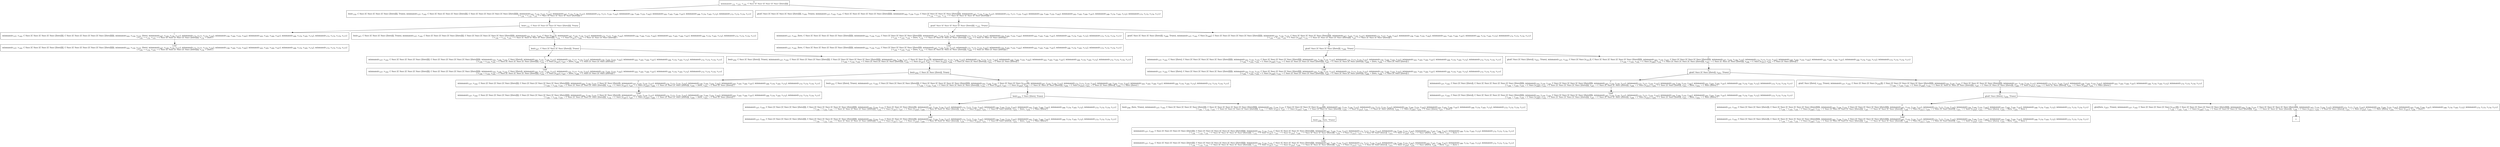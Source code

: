 digraph {
    graph [rankdir=TB
          ,bgcolor=transparent];
    node [shape=box
         ,fillcolor=white
         ,style=filled];
    0 [label=<O <BR/> minmaxo(v<SUB>132</SUB>, v<SUB>105</SUB>, v<SUB>100</SUB>, C Succ [C Succ [C Succ [C Succ [Zero]]]])>];
    1 [label=<C <BR/> leo(v<SUB>132</SUB>, C Succ [C Succ [C Succ [C Succ [Zero]]]], Trueo), minmaxo(v<SUB>137</SUB>, v<SUB>142</SUB>, C Succ [C Succ [C Succ [C Succ [Zero]]]], C Succ [C Succ [C Succ [C Succ [C Succ [Zero]]]]]), minmaxo(v<SUB>162</SUB>, v<SUB>130</SUB>, v<SUB>125</SUB>, v<SUB>132</SUB>), minmaxo(v<SUB>167</SUB>, v<SUB>135</SUB>, v<SUB>130</SUB>, v<SUB>137</SUB>), minmaxo(v<SUB>172</SUB>, v<SUB>177</SUB>, v<SUB>135</SUB>, v<SUB>142</SUB>), minmaxo(v<SUB>158</SUB>, v<SUB>160</SUB>, v<SUB>155</SUB>, v<SUB>162</SUB>), minmaxo(v<SUB>163</SUB>, v<SUB>165</SUB>, v<SUB>160</SUB>, v<SUB>167</SUB>), minmaxo(v<SUB>168</SUB>, v<SUB>170</SUB>, v<SUB>165</SUB>, v<SUB>172</SUB>), minmaxo(v<SUB>173</SUB>, v<SUB>175</SUB>, v<SUB>170</SUB>, v<SUB>177</SUB>) <BR/>  [ v<SUB>100</SUB> &rarr; v<SUB>132</SUB>, v<SUB>105</SUB> &rarr; C Succ [C Succ [C Succ [C Succ [Zero]]]] ] >];
    2 [label=<C <BR/> gto(C Succ [C Succ [C Succ [C Succ [Zero]]]], v<SUB>105</SUB>, Trueo), minmaxo(v<SUB>137</SUB>, v<SUB>142</SUB>, v<SUB>105</SUB>, C Succ [C Succ [C Succ [C Succ [C Succ [Zero]]]]]), minmaxo(v<SUB>162</SUB>, v<SUB>130</SUB>, v<SUB>125</SUB>, C Succ [C Succ [C Succ [C Succ [Zero]]]]), minmaxo(v<SUB>167</SUB>, v<SUB>135</SUB>, v<SUB>130</SUB>, v<SUB>137</SUB>), minmaxo(v<SUB>172</SUB>, v<SUB>177</SUB>, v<SUB>135</SUB>, v<SUB>142</SUB>), minmaxo(v<SUB>158</SUB>, v<SUB>160</SUB>, v<SUB>155</SUB>, v<SUB>162</SUB>), minmaxo(v<SUB>163</SUB>, v<SUB>165</SUB>, v<SUB>160</SUB>, v<SUB>167</SUB>), minmaxo(v<SUB>168</SUB>, v<SUB>170</SUB>, v<SUB>165</SUB>, v<SUB>172</SUB>), minmaxo(v<SUB>173</SUB>, v<SUB>175</SUB>, v<SUB>170</SUB>, v<SUB>177</SUB>) <BR/>  [ v<SUB>100</SUB> &rarr; v<SUB>105</SUB>, v<SUB>132</SUB> &rarr; C Succ [C Succ [C Succ [C Succ [Zero]]]] ] >];
    3 [label=<O <BR/> leo(v<SUB>132</SUB>, C Succ [C Succ [C Succ [C Succ [Zero]]]], Trueo)>];
    4 [label=<C <BR/> minmaxo(v<SUB>137</SUB>, v<SUB>142</SUB>, C Succ [C Succ [C Succ [C Succ [Zero]]]], C Succ [C Succ [C Succ [C Succ [C Succ [Zero]]]]]), minmaxo(v<SUB>162</SUB>, v<SUB>130</SUB>, v<SUB>125</SUB>, Zero), minmaxo(v<SUB>167</SUB>, v<SUB>135</SUB>, v<SUB>130</SUB>, v<SUB>137</SUB>), minmaxo(v<SUB>172</SUB>, v<SUB>177</SUB>, v<SUB>135</SUB>, v<SUB>142</SUB>), minmaxo(v<SUB>158</SUB>, v<SUB>160</SUB>, v<SUB>155</SUB>, v<SUB>162</SUB>), minmaxo(v<SUB>163</SUB>, v<SUB>165</SUB>, v<SUB>160</SUB>, v<SUB>167</SUB>), minmaxo(v<SUB>168</SUB>, v<SUB>170</SUB>, v<SUB>165</SUB>, v<SUB>172</SUB>), minmaxo(v<SUB>173</SUB>, v<SUB>175</SUB>, v<SUB>170</SUB>, v<SUB>177</SUB>) <BR/>  [ v<SUB>100</SUB> &rarr; v<SUB>132</SUB>, v<SUB>105</SUB> &rarr; C Succ [C Succ [C Succ [C Succ [Zero]]]], v<SUB>132</SUB> &rarr; Zero ] >];
    5 [label=<C <BR/> leo(v<SUB>247</SUB>, C Succ [C Succ [C Succ [Zero]]], Trueo), minmaxo(v<SUB>137</SUB>, v<SUB>142</SUB>, C Succ [C Succ [C Succ [C Succ [Zero]]]], C Succ [C Succ [C Succ [C Succ [C Succ [Zero]]]]]), minmaxo(v<SUB>162</SUB>, v<SUB>130</SUB>, v<SUB>125</SUB>, C Succ [v<SUB>247</SUB>]), minmaxo(v<SUB>167</SUB>, v<SUB>135</SUB>, v<SUB>130</SUB>, v<SUB>137</SUB>), minmaxo(v<SUB>172</SUB>, v<SUB>177</SUB>, v<SUB>135</SUB>, v<SUB>142</SUB>), minmaxo(v<SUB>158</SUB>, v<SUB>160</SUB>, v<SUB>155</SUB>, v<SUB>162</SUB>), minmaxo(v<SUB>163</SUB>, v<SUB>165</SUB>, v<SUB>160</SUB>, v<SUB>167</SUB>), minmaxo(v<SUB>168</SUB>, v<SUB>170</SUB>, v<SUB>165</SUB>, v<SUB>172</SUB>), minmaxo(v<SUB>173</SUB>, v<SUB>175</SUB>, v<SUB>170</SUB>, v<SUB>177</SUB>) <BR/>  [ v<SUB>100</SUB> &rarr; v<SUB>132</SUB>, v<SUB>105</SUB> &rarr; C Succ [C Succ [C Succ [C Succ [Zero]]]], v<SUB>132</SUB> &rarr; C Succ [v<SUB>247</SUB>], v<SUB>248</SUB> &rarr; C Succ [C Succ [C Succ [Zero]]] ] >];
    6 [label=<Leaf <BR/> minmaxo(v<SUB>137</SUB>, v<SUB>142</SUB>, C Succ [C Succ [C Succ [C Succ [Zero]]]], C Succ [C Succ [C Succ [C Succ [C Succ [Zero]]]]]), minmaxo(v<SUB>162</SUB>, v<SUB>130</SUB>, v<SUB>125</SUB>, Zero), minmaxo(v<SUB>167</SUB>, v<SUB>135</SUB>, v<SUB>130</SUB>, v<SUB>137</SUB>), minmaxo(v<SUB>172</SUB>, v<SUB>177</SUB>, v<SUB>135</SUB>, v<SUB>142</SUB>), minmaxo(v<SUB>158</SUB>, v<SUB>160</SUB>, v<SUB>155</SUB>, v<SUB>162</SUB>), minmaxo(v<SUB>163</SUB>, v<SUB>165</SUB>, v<SUB>160</SUB>, v<SUB>167</SUB>), minmaxo(v<SUB>168</SUB>, v<SUB>170</SUB>, v<SUB>165</SUB>, v<SUB>172</SUB>), minmaxo(v<SUB>173</SUB>, v<SUB>175</SUB>, v<SUB>170</SUB>, v<SUB>177</SUB>) <BR/>  [ v<SUB>100</SUB> &rarr; v<SUB>132</SUB>, v<SUB>105</SUB> &rarr; C Succ [C Succ [C Succ [C Succ [Zero]]]], v<SUB>132</SUB> &rarr; Zero ] >];
    7 [label=<O <BR/> leo(v<SUB>247</SUB>, C Succ [C Succ [C Succ [Zero]]], Trueo)>];
    8 [label=<C <BR/> minmaxo(v<SUB>137</SUB>, v<SUB>142</SUB>, C Succ [C Succ [C Succ [C Succ [Zero]]]], C Succ [C Succ [C Succ [C Succ [C Succ [Zero]]]]]), minmaxo(v<SUB>162</SUB>, v<SUB>130</SUB>, v<SUB>125</SUB>, C Succ [Zero]), minmaxo(v<SUB>167</SUB>, v<SUB>135</SUB>, v<SUB>130</SUB>, v<SUB>137</SUB>), minmaxo(v<SUB>172</SUB>, v<SUB>177</SUB>, v<SUB>135</SUB>, v<SUB>142</SUB>), minmaxo(v<SUB>158</SUB>, v<SUB>160</SUB>, v<SUB>155</SUB>, v<SUB>162</SUB>), minmaxo(v<SUB>163</SUB>, v<SUB>165</SUB>, v<SUB>160</SUB>, v<SUB>167</SUB>), minmaxo(v<SUB>168</SUB>, v<SUB>170</SUB>, v<SUB>165</SUB>, v<SUB>172</SUB>), minmaxo(v<SUB>173</SUB>, v<SUB>175</SUB>, v<SUB>170</SUB>, v<SUB>177</SUB>) <BR/>  [ v<SUB>100</SUB> &rarr; v<SUB>132</SUB>, v<SUB>105</SUB> &rarr; C Succ [C Succ [C Succ [C Succ [Zero]]]], v<SUB>132</SUB> &rarr; C Succ [v<SUB>247</SUB>], v<SUB>247</SUB> &rarr; Zero, v<SUB>248</SUB> &rarr; C Succ [C Succ [C Succ [Zero]]] ] >];
    9 [label=<C <BR/> leo(v<SUB>250</SUB>, C Succ [C Succ [Zero]], Trueo), minmaxo(v<SUB>137</SUB>, v<SUB>142</SUB>, C Succ [C Succ [C Succ [C Succ [Zero]]]], C Succ [C Succ [C Succ [C Succ [C Succ [Zero]]]]]), minmaxo(v<SUB>162</SUB>, v<SUB>130</SUB>, v<SUB>125</SUB>, C Succ [C Succ [v<SUB>250</SUB>]]), minmaxo(v<SUB>167</SUB>, v<SUB>135</SUB>, v<SUB>130</SUB>, v<SUB>137</SUB>), minmaxo(v<SUB>172</SUB>, v<SUB>177</SUB>, v<SUB>135</SUB>, v<SUB>142</SUB>), minmaxo(v<SUB>158</SUB>, v<SUB>160</SUB>, v<SUB>155</SUB>, v<SUB>162</SUB>), minmaxo(v<SUB>163</SUB>, v<SUB>165</SUB>, v<SUB>160</SUB>, v<SUB>167</SUB>), minmaxo(v<SUB>168</SUB>, v<SUB>170</SUB>, v<SUB>165</SUB>, v<SUB>172</SUB>), minmaxo(v<SUB>173</SUB>, v<SUB>175</SUB>, v<SUB>170</SUB>, v<SUB>177</SUB>) <BR/>  [ v<SUB>100</SUB> &rarr; v<SUB>132</SUB>, v<SUB>105</SUB> &rarr; C Succ [C Succ [C Succ [C Succ [Zero]]]], v<SUB>132</SUB> &rarr; C Succ [v<SUB>247</SUB>], v<SUB>247</SUB> &rarr; C Succ [v<SUB>250</SUB>], v<SUB>248</SUB> &rarr; C Succ [C Succ [C Succ [Zero]]], v<SUB>251</SUB> &rarr; C Succ [C Succ [Zero]] ] >];
    10 [label=<Leaf <BR/> minmaxo(v<SUB>137</SUB>, v<SUB>142</SUB>, C Succ [C Succ [C Succ [C Succ [Zero]]]], C Succ [C Succ [C Succ [C Succ [C Succ [Zero]]]]]), minmaxo(v<SUB>162</SUB>, v<SUB>130</SUB>, v<SUB>125</SUB>, C Succ [Zero]), minmaxo(v<SUB>167</SUB>, v<SUB>135</SUB>, v<SUB>130</SUB>, v<SUB>137</SUB>), minmaxo(v<SUB>172</SUB>, v<SUB>177</SUB>, v<SUB>135</SUB>, v<SUB>142</SUB>), minmaxo(v<SUB>158</SUB>, v<SUB>160</SUB>, v<SUB>155</SUB>, v<SUB>162</SUB>), minmaxo(v<SUB>163</SUB>, v<SUB>165</SUB>, v<SUB>160</SUB>, v<SUB>167</SUB>), minmaxo(v<SUB>168</SUB>, v<SUB>170</SUB>, v<SUB>165</SUB>, v<SUB>172</SUB>), minmaxo(v<SUB>173</SUB>, v<SUB>175</SUB>, v<SUB>170</SUB>, v<SUB>177</SUB>) <BR/>  [ v<SUB>100</SUB> &rarr; v<SUB>132</SUB>, v<SUB>105</SUB> &rarr; C Succ [C Succ [C Succ [C Succ [Zero]]]], v<SUB>132</SUB> &rarr; C Succ [v<SUB>247</SUB>], v<SUB>247</SUB> &rarr; Zero, v<SUB>248</SUB> &rarr; C Succ [C Succ [C Succ [Zero]]] ] >];
    11 [label=<O <BR/> leo(v<SUB>250</SUB>, C Succ [C Succ [Zero]], Trueo)>];
    12 [label=<C <BR/> minmaxo(v<SUB>137</SUB>, v<SUB>142</SUB>, C Succ [C Succ [C Succ [C Succ [Zero]]]], C Succ [C Succ [C Succ [C Succ [C Succ [Zero]]]]]), minmaxo(v<SUB>162</SUB>, v<SUB>130</SUB>, v<SUB>125</SUB>, C Succ [C Succ [Zero]]), minmaxo(v<SUB>167</SUB>, v<SUB>135</SUB>, v<SUB>130</SUB>, v<SUB>137</SUB>), minmaxo(v<SUB>172</SUB>, v<SUB>177</SUB>, v<SUB>135</SUB>, v<SUB>142</SUB>), minmaxo(v<SUB>158</SUB>, v<SUB>160</SUB>, v<SUB>155</SUB>, v<SUB>162</SUB>), minmaxo(v<SUB>163</SUB>, v<SUB>165</SUB>, v<SUB>160</SUB>, v<SUB>167</SUB>), minmaxo(v<SUB>168</SUB>, v<SUB>170</SUB>, v<SUB>165</SUB>, v<SUB>172</SUB>), minmaxo(v<SUB>173</SUB>, v<SUB>175</SUB>, v<SUB>170</SUB>, v<SUB>177</SUB>) <BR/>  [ v<SUB>100</SUB> &rarr; v<SUB>132</SUB>, v<SUB>105</SUB> &rarr; C Succ [C Succ [C Succ [C Succ [Zero]]]], v<SUB>132</SUB> &rarr; C Succ [v<SUB>247</SUB>], v<SUB>247</SUB> &rarr; C Succ [v<SUB>250</SUB>], v<SUB>248</SUB> &rarr; C Succ [C Succ [C Succ [Zero]]], v<SUB>250</SUB> &rarr; Zero, v<SUB>251</SUB> &rarr; C Succ [C Succ [Zero]] ] >];
    13 [label=<C <BR/> leo(v<SUB>253</SUB>, C Succ [Zero], Trueo), minmaxo(v<SUB>137</SUB>, v<SUB>142</SUB>, C Succ [C Succ [C Succ [C Succ [Zero]]]], C Succ [C Succ [C Succ [C Succ [C Succ [Zero]]]]]), minmaxo(v<SUB>162</SUB>, v<SUB>130</SUB>, v<SUB>125</SUB>, C Succ [C Succ [C Succ [v<SUB>253</SUB>]]]), minmaxo(v<SUB>167</SUB>, v<SUB>135</SUB>, v<SUB>130</SUB>, v<SUB>137</SUB>), minmaxo(v<SUB>172</SUB>, v<SUB>177</SUB>, v<SUB>135</SUB>, v<SUB>142</SUB>), minmaxo(v<SUB>158</SUB>, v<SUB>160</SUB>, v<SUB>155</SUB>, v<SUB>162</SUB>), minmaxo(v<SUB>163</SUB>, v<SUB>165</SUB>, v<SUB>160</SUB>, v<SUB>167</SUB>), minmaxo(v<SUB>168</SUB>, v<SUB>170</SUB>, v<SUB>165</SUB>, v<SUB>172</SUB>), minmaxo(v<SUB>173</SUB>, v<SUB>175</SUB>, v<SUB>170</SUB>, v<SUB>177</SUB>) <BR/>  [ v<SUB>100</SUB> &rarr; v<SUB>132</SUB>, v<SUB>105</SUB> &rarr; C Succ [C Succ [C Succ [C Succ [Zero]]]], v<SUB>132</SUB> &rarr; C Succ [v<SUB>247</SUB>], v<SUB>247</SUB> &rarr; C Succ [v<SUB>250</SUB>], v<SUB>248</SUB> &rarr; C Succ [C Succ [C Succ [Zero]]], v<SUB>250</SUB> &rarr; C Succ [v<SUB>253</SUB>], v<SUB>251</SUB> &rarr; C Succ [C Succ [Zero]], v<SUB>254</SUB> &rarr; C Succ [Zero] ] >];
    14 [label=<Leaf <BR/> minmaxo(v<SUB>137</SUB>, v<SUB>142</SUB>, C Succ [C Succ [C Succ [C Succ [Zero]]]], C Succ [C Succ [C Succ [C Succ [C Succ [Zero]]]]]), minmaxo(v<SUB>162</SUB>, v<SUB>130</SUB>, v<SUB>125</SUB>, C Succ [C Succ [Zero]]), minmaxo(v<SUB>167</SUB>, v<SUB>135</SUB>, v<SUB>130</SUB>, v<SUB>137</SUB>), minmaxo(v<SUB>172</SUB>, v<SUB>177</SUB>, v<SUB>135</SUB>, v<SUB>142</SUB>), minmaxo(v<SUB>158</SUB>, v<SUB>160</SUB>, v<SUB>155</SUB>, v<SUB>162</SUB>), minmaxo(v<SUB>163</SUB>, v<SUB>165</SUB>, v<SUB>160</SUB>, v<SUB>167</SUB>), minmaxo(v<SUB>168</SUB>, v<SUB>170</SUB>, v<SUB>165</SUB>, v<SUB>172</SUB>), minmaxo(v<SUB>173</SUB>, v<SUB>175</SUB>, v<SUB>170</SUB>, v<SUB>177</SUB>) <BR/>  [ v<SUB>100</SUB> &rarr; v<SUB>132</SUB>, v<SUB>105</SUB> &rarr; C Succ [C Succ [C Succ [C Succ [Zero]]]], v<SUB>132</SUB> &rarr; C Succ [v<SUB>247</SUB>], v<SUB>247</SUB> &rarr; C Succ [v<SUB>250</SUB>], v<SUB>248</SUB> &rarr; C Succ [C Succ [C Succ [Zero]]], v<SUB>250</SUB> &rarr; Zero, v<SUB>251</SUB> &rarr; C Succ [C Succ [Zero]] ] >];
    15 [label=<O <BR/> leo(v<SUB>253</SUB>, C Succ [Zero], Trueo)>];
    16 [label=<C <BR/> minmaxo(v<SUB>137</SUB>, v<SUB>142</SUB>, C Succ [C Succ [C Succ [C Succ [Zero]]]], C Succ [C Succ [C Succ [C Succ [C Succ [Zero]]]]]), minmaxo(v<SUB>162</SUB>, v<SUB>130</SUB>, v<SUB>125</SUB>, C Succ [C Succ [C Succ [Zero]]]), minmaxo(v<SUB>167</SUB>, v<SUB>135</SUB>, v<SUB>130</SUB>, v<SUB>137</SUB>), minmaxo(v<SUB>172</SUB>, v<SUB>177</SUB>, v<SUB>135</SUB>, v<SUB>142</SUB>), minmaxo(v<SUB>158</SUB>, v<SUB>160</SUB>, v<SUB>155</SUB>, v<SUB>162</SUB>), minmaxo(v<SUB>163</SUB>, v<SUB>165</SUB>, v<SUB>160</SUB>, v<SUB>167</SUB>), minmaxo(v<SUB>168</SUB>, v<SUB>170</SUB>, v<SUB>165</SUB>, v<SUB>172</SUB>), minmaxo(v<SUB>173</SUB>, v<SUB>175</SUB>, v<SUB>170</SUB>, v<SUB>177</SUB>) <BR/>  [ v<SUB>100</SUB> &rarr; v<SUB>132</SUB>, v<SUB>105</SUB> &rarr; C Succ [C Succ [C Succ [C Succ [Zero]]]], v<SUB>132</SUB> &rarr; C Succ [v<SUB>247</SUB>], v<SUB>247</SUB> &rarr; C Succ [v<SUB>250</SUB>], v<SUB>248</SUB> &rarr; C Succ [C Succ [C Succ [Zero]]], v<SUB>250</SUB> &rarr; C Succ [v<SUB>253</SUB>], v<SUB>251</SUB> &rarr; C Succ [C Succ [Zero]], v<SUB>253</SUB> &rarr; Zero, v<SUB>254</SUB> &rarr; C Succ [Zero] ] >];
    17 [label=<C <BR/> leo(v<SUB>256</SUB>, Zero, Trueo), minmaxo(v<SUB>137</SUB>, v<SUB>142</SUB>, C Succ [C Succ [C Succ [C Succ [Zero]]]], C Succ [C Succ [C Succ [C Succ [C Succ [Zero]]]]]), minmaxo(v<SUB>162</SUB>, v<SUB>130</SUB>, v<SUB>125</SUB>, C Succ [C Succ [C Succ [C Succ [v<SUB>256</SUB>]]]]), minmaxo(v<SUB>167</SUB>, v<SUB>135</SUB>, v<SUB>130</SUB>, v<SUB>137</SUB>), minmaxo(v<SUB>172</SUB>, v<SUB>177</SUB>, v<SUB>135</SUB>, v<SUB>142</SUB>), minmaxo(v<SUB>158</SUB>, v<SUB>160</SUB>, v<SUB>155</SUB>, v<SUB>162</SUB>), minmaxo(v<SUB>163</SUB>, v<SUB>165</SUB>, v<SUB>160</SUB>, v<SUB>167</SUB>), minmaxo(v<SUB>168</SUB>, v<SUB>170</SUB>, v<SUB>165</SUB>, v<SUB>172</SUB>), minmaxo(v<SUB>173</SUB>, v<SUB>175</SUB>, v<SUB>170</SUB>, v<SUB>177</SUB>) <BR/>  [ v<SUB>100</SUB> &rarr; v<SUB>132</SUB>, v<SUB>105</SUB> &rarr; C Succ [C Succ [C Succ [C Succ [Zero]]]], v<SUB>132</SUB> &rarr; C Succ [v<SUB>247</SUB>], v<SUB>247</SUB> &rarr; C Succ [v<SUB>250</SUB>], v<SUB>248</SUB> &rarr; C Succ [C Succ [C Succ [Zero]]], v<SUB>250</SUB> &rarr; C Succ [v<SUB>253</SUB>], v<SUB>251</SUB> &rarr; C Succ [C Succ [Zero]], v<SUB>253</SUB> &rarr; C Succ [v<SUB>256</SUB>], v<SUB>254</SUB> &rarr; C Succ [Zero], v<SUB>257</SUB> &rarr; Zero ] >];
    18 [label=<Leaf <BR/> minmaxo(v<SUB>137</SUB>, v<SUB>142</SUB>, C Succ [C Succ [C Succ [C Succ [Zero]]]], C Succ [C Succ [C Succ [C Succ [C Succ [Zero]]]]]), minmaxo(v<SUB>162</SUB>, v<SUB>130</SUB>, v<SUB>125</SUB>, C Succ [C Succ [C Succ [Zero]]]), minmaxo(v<SUB>167</SUB>, v<SUB>135</SUB>, v<SUB>130</SUB>, v<SUB>137</SUB>), minmaxo(v<SUB>172</SUB>, v<SUB>177</SUB>, v<SUB>135</SUB>, v<SUB>142</SUB>), minmaxo(v<SUB>158</SUB>, v<SUB>160</SUB>, v<SUB>155</SUB>, v<SUB>162</SUB>), minmaxo(v<SUB>163</SUB>, v<SUB>165</SUB>, v<SUB>160</SUB>, v<SUB>167</SUB>), minmaxo(v<SUB>168</SUB>, v<SUB>170</SUB>, v<SUB>165</SUB>, v<SUB>172</SUB>), minmaxo(v<SUB>173</SUB>, v<SUB>175</SUB>, v<SUB>170</SUB>, v<SUB>177</SUB>) <BR/>  [ v<SUB>100</SUB> &rarr; v<SUB>132</SUB>, v<SUB>105</SUB> &rarr; C Succ [C Succ [C Succ [C Succ [Zero]]]], v<SUB>132</SUB> &rarr; C Succ [v<SUB>247</SUB>], v<SUB>247</SUB> &rarr; C Succ [v<SUB>250</SUB>], v<SUB>248</SUB> &rarr; C Succ [C Succ [C Succ [Zero]]], v<SUB>250</SUB> &rarr; C Succ [v<SUB>253</SUB>], v<SUB>251</SUB> &rarr; C Succ [C Succ [Zero]], v<SUB>253</SUB> &rarr; Zero, v<SUB>254</SUB> &rarr; C Succ [Zero] ] >];
    19 [label=<O <BR/> leo(v<SUB>256</SUB>, Zero, Trueo)>];
    20 [label=<C <BR/> minmaxo(v<SUB>137</SUB>, v<SUB>142</SUB>, C Succ [C Succ [C Succ [C Succ [Zero]]]], C Succ [C Succ [C Succ [C Succ [C Succ [Zero]]]]]), minmaxo(v<SUB>162</SUB>, v<SUB>130</SUB>, v<SUB>125</SUB>, C Succ [C Succ [C Succ [C Succ [Zero]]]]), minmaxo(v<SUB>167</SUB>, v<SUB>135</SUB>, v<SUB>130</SUB>, v<SUB>137</SUB>), minmaxo(v<SUB>172</SUB>, v<SUB>177</SUB>, v<SUB>135</SUB>, v<SUB>142</SUB>), minmaxo(v<SUB>158</SUB>, v<SUB>160</SUB>, v<SUB>155</SUB>, v<SUB>162</SUB>), minmaxo(v<SUB>163</SUB>, v<SUB>165</SUB>, v<SUB>160</SUB>, v<SUB>167</SUB>), minmaxo(v<SUB>168</SUB>, v<SUB>170</SUB>, v<SUB>165</SUB>, v<SUB>172</SUB>), minmaxo(v<SUB>173</SUB>, v<SUB>175</SUB>, v<SUB>170</SUB>, v<SUB>177</SUB>) <BR/>  [ v<SUB>100</SUB> &rarr; v<SUB>132</SUB>, v<SUB>105</SUB> &rarr; C Succ [C Succ [C Succ [C Succ [Zero]]]], v<SUB>132</SUB> &rarr; C Succ [v<SUB>247</SUB>], v<SUB>247</SUB> &rarr; C Succ [v<SUB>250</SUB>], v<SUB>248</SUB> &rarr; C Succ [C Succ [C Succ [Zero]]], v<SUB>250</SUB> &rarr; C Succ [v<SUB>253</SUB>], v<SUB>251</SUB> &rarr; C Succ [C Succ [Zero]], v<SUB>253</SUB> &rarr; C Succ [v<SUB>256</SUB>], v<SUB>254</SUB> &rarr; C Succ [Zero], v<SUB>256</SUB> &rarr; Zero, v<SUB>257</SUB> &rarr; Zero ] >];
    21 [label=<Leaf <BR/> minmaxo(v<SUB>137</SUB>, v<SUB>142</SUB>, C Succ [C Succ [C Succ [C Succ [Zero]]]], C Succ [C Succ [C Succ [C Succ [C Succ [Zero]]]]]), minmaxo(v<SUB>162</SUB>, v<SUB>130</SUB>, v<SUB>125</SUB>, C Succ [C Succ [C Succ [C Succ [Zero]]]]), minmaxo(v<SUB>167</SUB>, v<SUB>135</SUB>, v<SUB>130</SUB>, v<SUB>137</SUB>), minmaxo(v<SUB>172</SUB>, v<SUB>177</SUB>, v<SUB>135</SUB>, v<SUB>142</SUB>), minmaxo(v<SUB>158</SUB>, v<SUB>160</SUB>, v<SUB>155</SUB>, v<SUB>162</SUB>), minmaxo(v<SUB>163</SUB>, v<SUB>165</SUB>, v<SUB>160</SUB>, v<SUB>167</SUB>), minmaxo(v<SUB>168</SUB>, v<SUB>170</SUB>, v<SUB>165</SUB>, v<SUB>172</SUB>), minmaxo(v<SUB>173</SUB>, v<SUB>175</SUB>, v<SUB>170</SUB>, v<SUB>177</SUB>) <BR/>  [ v<SUB>100</SUB> &rarr; v<SUB>132</SUB>, v<SUB>105</SUB> &rarr; C Succ [C Succ [C Succ [C Succ [Zero]]]], v<SUB>132</SUB> &rarr; C Succ [v<SUB>247</SUB>], v<SUB>247</SUB> &rarr; C Succ [v<SUB>250</SUB>], v<SUB>248</SUB> &rarr; C Succ [C Succ [C Succ [Zero]]], v<SUB>250</SUB> &rarr; C Succ [v<SUB>253</SUB>], v<SUB>251</SUB> &rarr; C Succ [C Succ [Zero]], v<SUB>253</SUB> &rarr; C Succ [v<SUB>256</SUB>], v<SUB>254</SUB> &rarr; C Succ [Zero], v<SUB>256</SUB> &rarr; Zero, v<SUB>257</SUB> &rarr; Zero ] >];
    22 [label=<O <BR/> gto(C Succ [C Succ [C Succ [C Succ [Zero]]]], v<SUB>105</SUB>, Trueo)>];
    23 [label=<C <BR/> minmaxo(v<SUB>137</SUB>, v<SUB>142</SUB>, Zero, C Succ [C Succ [C Succ [C Succ [C Succ [Zero]]]]]), minmaxo(v<SUB>162</SUB>, v<SUB>130</SUB>, v<SUB>125</SUB>, C Succ [C Succ [C Succ [C Succ [Zero]]]]), minmaxo(v<SUB>167</SUB>, v<SUB>135</SUB>, v<SUB>130</SUB>, v<SUB>137</SUB>), minmaxo(v<SUB>172</SUB>, v<SUB>177</SUB>, v<SUB>135</SUB>, v<SUB>142</SUB>), minmaxo(v<SUB>158</SUB>, v<SUB>160</SUB>, v<SUB>155</SUB>, v<SUB>162</SUB>), minmaxo(v<SUB>163</SUB>, v<SUB>165</SUB>, v<SUB>160</SUB>, v<SUB>167</SUB>), minmaxo(v<SUB>168</SUB>, v<SUB>170</SUB>, v<SUB>165</SUB>, v<SUB>172</SUB>), minmaxo(v<SUB>173</SUB>, v<SUB>175</SUB>, v<SUB>170</SUB>, v<SUB>177</SUB>) <BR/>  [ v<SUB>100</SUB> &rarr; v<SUB>105</SUB>, v<SUB>105</SUB> &rarr; Zero, v<SUB>132</SUB> &rarr; C Succ [C Succ [C Succ [C Succ [Zero]]]], v<SUB>246</SUB> &rarr; C Succ [C Succ [C Succ [Zero]]] ] >];
    24 [label=<C <BR/> gto(C Succ [C Succ [C Succ [Zero]]], v<SUB>248</SUB>, Trueo), minmaxo(v<SUB>137</SUB>, v<SUB>142</SUB>, C Succ [v<SUB>248</SUB>], C Succ [C Succ [C Succ [C Succ [C Succ [Zero]]]]]), minmaxo(v<SUB>162</SUB>, v<SUB>130</SUB>, v<SUB>125</SUB>, C Succ [C Succ [C Succ [C Succ [Zero]]]]), minmaxo(v<SUB>167</SUB>, v<SUB>135</SUB>, v<SUB>130</SUB>, v<SUB>137</SUB>), minmaxo(v<SUB>172</SUB>, v<SUB>177</SUB>, v<SUB>135</SUB>, v<SUB>142</SUB>), minmaxo(v<SUB>158</SUB>, v<SUB>160</SUB>, v<SUB>155</SUB>, v<SUB>162</SUB>), minmaxo(v<SUB>163</SUB>, v<SUB>165</SUB>, v<SUB>160</SUB>, v<SUB>167</SUB>), minmaxo(v<SUB>168</SUB>, v<SUB>170</SUB>, v<SUB>165</SUB>, v<SUB>172</SUB>), minmaxo(v<SUB>173</SUB>, v<SUB>175</SUB>, v<SUB>170</SUB>, v<SUB>177</SUB>) <BR/>  [ v<SUB>100</SUB> &rarr; v<SUB>105</SUB>, v<SUB>105</SUB> &rarr; C Succ [v<SUB>248</SUB>], v<SUB>132</SUB> &rarr; C Succ [C Succ [C Succ [C Succ [Zero]]]], v<SUB>247</SUB> &rarr; C Succ [C Succ [C Succ [Zero]]] ] >];
    25 [label=<Leaf <BR/> minmaxo(v<SUB>137</SUB>, v<SUB>142</SUB>, Zero, C Succ [C Succ [C Succ [C Succ [C Succ [Zero]]]]]), minmaxo(v<SUB>162</SUB>, v<SUB>130</SUB>, v<SUB>125</SUB>, C Succ [C Succ [C Succ [C Succ [Zero]]]]), minmaxo(v<SUB>167</SUB>, v<SUB>135</SUB>, v<SUB>130</SUB>, v<SUB>137</SUB>), minmaxo(v<SUB>172</SUB>, v<SUB>177</SUB>, v<SUB>135</SUB>, v<SUB>142</SUB>), minmaxo(v<SUB>158</SUB>, v<SUB>160</SUB>, v<SUB>155</SUB>, v<SUB>162</SUB>), minmaxo(v<SUB>163</SUB>, v<SUB>165</SUB>, v<SUB>160</SUB>, v<SUB>167</SUB>), minmaxo(v<SUB>168</SUB>, v<SUB>170</SUB>, v<SUB>165</SUB>, v<SUB>172</SUB>), minmaxo(v<SUB>173</SUB>, v<SUB>175</SUB>, v<SUB>170</SUB>, v<SUB>177</SUB>) <BR/>  [ v<SUB>100</SUB> &rarr; v<SUB>105</SUB>, v<SUB>105</SUB> &rarr; Zero, v<SUB>132</SUB> &rarr; C Succ [C Succ [C Succ [C Succ [Zero]]]], v<SUB>246</SUB> &rarr; C Succ [C Succ [C Succ [Zero]]] ] >];
    26 [label=<O <BR/> gto(C Succ [C Succ [C Succ [Zero]]], v<SUB>248</SUB>, Trueo)>];
    27 [label=<C <BR/> minmaxo(v<SUB>137</SUB>, v<SUB>142</SUB>, C Succ [Zero], C Succ [C Succ [C Succ [C Succ [C Succ [Zero]]]]]), minmaxo(v<SUB>162</SUB>, v<SUB>130</SUB>, v<SUB>125</SUB>, C Succ [C Succ [C Succ [C Succ [Zero]]]]), minmaxo(v<SUB>167</SUB>, v<SUB>135</SUB>, v<SUB>130</SUB>, v<SUB>137</SUB>), minmaxo(v<SUB>172</SUB>, v<SUB>177</SUB>, v<SUB>135</SUB>, v<SUB>142</SUB>), minmaxo(v<SUB>158</SUB>, v<SUB>160</SUB>, v<SUB>155</SUB>, v<SUB>162</SUB>), minmaxo(v<SUB>163</SUB>, v<SUB>165</SUB>, v<SUB>160</SUB>, v<SUB>167</SUB>), minmaxo(v<SUB>168</SUB>, v<SUB>170</SUB>, v<SUB>165</SUB>, v<SUB>172</SUB>), minmaxo(v<SUB>173</SUB>, v<SUB>175</SUB>, v<SUB>170</SUB>, v<SUB>177</SUB>) <BR/>  [ v<SUB>100</SUB> &rarr; v<SUB>105</SUB>, v<SUB>105</SUB> &rarr; C Succ [v<SUB>248</SUB>], v<SUB>132</SUB> &rarr; C Succ [C Succ [C Succ [C Succ [Zero]]]], v<SUB>247</SUB> &rarr; C Succ [C Succ [C Succ [Zero]]], v<SUB>248</SUB> &rarr; Zero, v<SUB>249</SUB> &rarr; C Succ [C Succ [Zero]] ] >];
    28 [label=<C <BR/> gto(C Succ [C Succ [Zero]], v<SUB>251</SUB>, Trueo), minmaxo(v<SUB>137</SUB>, v<SUB>142</SUB>, C Succ [C Succ [v<SUB>251</SUB>]], C Succ [C Succ [C Succ [C Succ [C Succ [Zero]]]]]), minmaxo(v<SUB>162</SUB>, v<SUB>130</SUB>, v<SUB>125</SUB>, C Succ [C Succ [C Succ [C Succ [Zero]]]]), minmaxo(v<SUB>167</SUB>, v<SUB>135</SUB>, v<SUB>130</SUB>, v<SUB>137</SUB>), minmaxo(v<SUB>172</SUB>, v<SUB>177</SUB>, v<SUB>135</SUB>, v<SUB>142</SUB>), minmaxo(v<SUB>158</SUB>, v<SUB>160</SUB>, v<SUB>155</SUB>, v<SUB>162</SUB>), minmaxo(v<SUB>163</SUB>, v<SUB>165</SUB>, v<SUB>160</SUB>, v<SUB>167</SUB>), minmaxo(v<SUB>168</SUB>, v<SUB>170</SUB>, v<SUB>165</SUB>, v<SUB>172</SUB>), minmaxo(v<SUB>173</SUB>, v<SUB>175</SUB>, v<SUB>170</SUB>, v<SUB>177</SUB>) <BR/>  [ v<SUB>100</SUB> &rarr; v<SUB>105</SUB>, v<SUB>105</SUB> &rarr; C Succ [v<SUB>248</SUB>], v<SUB>132</SUB> &rarr; C Succ [C Succ [C Succ [C Succ [Zero]]]], v<SUB>247</SUB> &rarr; C Succ [C Succ [C Succ [Zero]]], v<SUB>248</SUB> &rarr; C Succ [v<SUB>251</SUB>], v<SUB>250</SUB> &rarr; C Succ [C Succ [Zero]] ] >];
    29 [label=<Leaf <BR/> minmaxo(v<SUB>137</SUB>, v<SUB>142</SUB>, C Succ [Zero], C Succ [C Succ [C Succ [C Succ [C Succ [Zero]]]]]), minmaxo(v<SUB>162</SUB>, v<SUB>130</SUB>, v<SUB>125</SUB>, C Succ [C Succ [C Succ [C Succ [Zero]]]]), minmaxo(v<SUB>167</SUB>, v<SUB>135</SUB>, v<SUB>130</SUB>, v<SUB>137</SUB>), minmaxo(v<SUB>172</SUB>, v<SUB>177</SUB>, v<SUB>135</SUB>, v<SUB>142</SUB>), minmaxo(v<SUB>158</SUB>, v<SUB>160</SUB>, v<SUB>155</SUB>, v<SUB>162</SUB>), minmaxo(v<SUB>163</SUB>, v<SUB>165</SUB>, v<SUB>160</SUB>, v<SUB>167</SUB>), minmaxo(v<SUB>168</SUB>, v<SUB>170</SUB>, v<SUB>165</SUB>, v<SUB>172</SUB>), minmaxo(v<SUB>173</SUB>, v<SUB>175</SUB>, v<SUB>170</SUB>, v<SUB>177</SUB>) <BR/>  [ v<SUB>100</SUB> &rarr; v<SUB>105</SUB>, v<SUB>105</SUB> &rarr; C Succ [v<SUB>248</SUB>], v<SUB>132</SUB> &rarr; C Succ [C Succ [C Succ [C Succ [Zero]]]], v<SUB>247</SUB> &rarr; C Succ [C Succ [C Succ [Zero]]], v<SUB>248</SUB> &rarr; Zero, v<SUB>249</SUB> &rarr; C Succ [C Succ [Zero]] ] >];
    30 [label=<O <BR/> gto(C Succ [C Succ [Zero]], v<SUB>251</SUB>, Trueo)>];
    31 [label=<C <BR/> minmaxo(v<SUB>137</SUB>, v<SUB>142</SUB>, C Succ [C Succ [Zero]], C Succ [C Succ [C Succ [C Succ [C Succ [Zero]]]]]), minmaxo(v<SUB>162</SUB>, v<SUB>130</SUB>, v<SUB>125</SUB>, C Succ [C Succ [C Succ [C Succ [Zero]]]]), minmaxo(v<SUB>167</SUB>, v<SUB>135</SUB>, v<SUB>130</SUB>, v<SUB>137</SUB>), minmaxo(v<SUB>172</SUB>, v<SUB>177</SUB>, v<SUB>135</SUB>, v<SUB>142</SUB>), minmaxo(v<SUB>158</SUB>, v<SUB>160</SUB>, v<SUB>155</SUB>, v<SUB>162</SUB>), minmaxo(v<SUB>163</SUB>, v<SUB>165</SUB>, v<SUB>160</SUB>, v<SUB>167</SUB>), minmaxo(v<SUB>168</SUB>, v<SUB>170</SUB>, v<SUB>165</SUB>, v<SUB>172</SUB>), minmaxo(v<SUB>173</SUB>, v<SUB>175</SUB>, v<SUB>170</SUB>, v<SUB>177</SUB>) <BR/>  [ v<SUB>100</SUB> &rarr; v<SUB>105</SUB>, v<SUB>105</SUB> &rarr; C Succ [v<SUB>248</SUB>], v<SUB>132</SUB> &rarr; C Succ [C Succ [C Succ [C Succ [Zero]]]], v<SUB>247</SUB> &rarr; C Succ [C Succ [C Succ [Zero]]], v<SUB>248</SUB> &rarr; C Succ [v<SUB>251</SUB>], v<SUB>250</SUB> &rarr; C Succ [C Succ [Zero]], v<SUB>251</SUB> &rarr; Zero, v<SUB>252</SUB> &rarr; C Succ [Zero] ] >];
    32 [label=<C <BR/> gto(C Succ [Zero], v<SUB>254</SUB>, Trueo), minmaxo(v<SUB>137</SUB>, v<SUB>142</SUB>, C Succ [C Succ [C Succ [v<SUB>254</SUB>]]], C Succ [C Succ [C Succ [C Succ [C Succ [Zero]]]]]), minmaxo(v<SUB>162</SUB>, v<SUB>130</SUB>, v<SUB>125</SUB>, C Succ [C Succ [C Succ [C Succ [Zero]]]]), minmaxo(v<SUB>167</SUB>, v<SUB>135</SUB>, v<SUB>130</SUB>, v<SUB>137</SUB>), minmaxo(v<SUB>172</SUB>, v<SUB>177</SUB>, v<SUB>135</SUB>, v<SUB>142</SUB>), minmaxo(v<SUB>158</SUB>, v<SUB>160</SUB>, v<SUB>155</SUB>, v<SUB>162</SUB>), minmaxo(v<SUB>163</SUB>, v<SUB>165</SUB>, v<SUB>160</SUB>, v<SUB>167</SUB>), minmaxo(v<SUB>168</SUB>, v<SUB>170</SUB>, v<SUB>165</SUB>, v<SUB>172</SUB>), minmaxo(v<SUB>173</SUB>, v<SUB>175</SUB>, v<SUB>170</SUB>, v<SUB>177</SUB>) <BR/>  [ v<SUB>100</SUB> &rarr; v<SUB>105</SUB>, v<SUB>105</SUB> &rarr; C Succ [v<SUB>248</SUB>], v<SUB>132</SUB> &rarr; C Succ [C Succ [C Succ [C Succ [Zero]]]], v<SUB>247</SUB> &rarr; C Succ [C Succ [C Succ [Zero]]], v<SUB>248</SUB> &rarr; C Succ [v<SUB>251</SUB>], v<SUB>250</SUB> &rarr; C Succ [C Succ [Zero]], v<SUB>251</SUB> &rarr; C Succ [v<SUB>254</SUB>], v<SUB>253</SUB> &rarr; C Succ [Zero] ] >];
    33 [label=<Leaf <BR/> minmaxo(v<SUB>137</SUB>, v<SUB>142</SUB>, C Succ [C Succ [Zero]], C Succ [C Succ [C Succ [C Succ [C Succ [Zero]]]]]), minmaxo(v<SUB>162</SUB>, v<SUB>130</SUB>, v<SUB>125</SUB>, C Succ [C Succ [C Succ [C Succ [Zero]]]]), minmaxo(v<SUB>167</SUB>, v<SUB>135</SUB>, v<SUB>130</SUB>, v<SUB>137</SUB>), minmaxo(v<SUB>172</SUB>, v<SUB>177</SUB>, v<SUB>135</SUB>, v<SUB>142</SUB>), minmaxo(v<SUB>158</SUB>, v<SUB>160</SUB>, v<SUB>155</SUB>, v<SUB>162</SUB>), minmaxo(v<SUB>163</SUB>, v<SUB>165</SUB>, v<SUB>160</SUB>, v<SUB>167</SUB>), minmaxo(v<SUB>168</SUB>, v<SUB>170</SUB>, v<SUB>165</SUB>, v<SUB>172</SUB>), minmaxo(v<SUB>173</SUB>, v<SUB>175</SUB>, v<SUB>170</SUB>, v<SUB>177</SUB>) <BR/>  [ v<SUB>100</SUB> &rarr; v<SUB>105</SUB>, v<SUB>105</SUB> &rarr; C Succ [v<SUB>248</SUB>], v<SUB>132</SUB> &rarr; C Succ [C Succ [C Succ [C Succ [Zero]]]], v<SUB>247</SUB> &rarr; C Succ [C Succ [C Succ [Zero]]], v<SUB>248</SUB> &rarr; C Succ [v<SUB>251</SUB>], v<SUB>250</SUB> &rarr; C Succ [C Succ [Zero]], v<SUB>251</SUB> &rarr; Zero, v<SUB>252</SUB> &rarr; C Succ [Zero] ] >];
    34 [label=<O <BR/> gto(C Succ [Zero], v<SUB>254</SUB>, Trueo)>];
    35 [label=<C <BR/> minmaxo(v<SUB>137</SUB>, v<SUB>142</SUB>, C Succ [C Succ [C Succ [Zero]]], C Succ [C Succ [C Succ [C Succ [C Succ [Zero]]]]]), minmaxo(v<SUB>162</SUB>, v<SUB>130</SUB>, v<SUB>125</SUB>, C Succ [C Succ [C Succ [C Succ [Zero]]]]), minmaxo(v<SUB>167</SUB>, v<SUB>135</SUB>, v<SUB>130</SUB>, v<SUB>137</SUB>), minmaxo(v<SUB>172</SUB>, v<SUB>177</SUB>, v<SUB>135</SUB>, v<SUB>142</SUB>), minmaxo(v<SUB>158</SUB>, v<SUB>160</SUB>, v<SUB>155</SUB>, v<SUB>162</SUB>), minmaxo(v<SUB>163</SUB>, v<SUB>165</SUB>, v<SUB>160</SUB>, v<SUB>167</SUB>), minmaxo(v<SUB>168</SUB>, v<SUB>170</SUB>, v<SUB>165</SUB>, v<SUB>172</SUB>), minmaxo(v<SUB>173</SUB>, v<SUB>175</SUB>, v<SUB>170</SUB>, v<SUB>177</SUB>) <BR/>  [ v<SUB>100</SUB> &rarr; v<SUB>105</SUB>, v<SUB>105</SUB> &rarr; C Succ [v<SUB>248</SUB>], v<SUB>132</SUB> &rarr; C Succ [C Succ [C Succ [C Succ [Zero]]]], v<SUB>247</SUB> &rarr; C Succ [C Succ [C Succ [Zero]]], v<SUB>248</SUB> &rarr; C Succ [v<SUB>251</SUB>], v<SUB>250</SUB> &rarr; C Succ [C Succ [Zero]], v<SUB>251</SUB> &rarr; C Succ [v<SUB>254</SUB>], v<SUB>253</SUB> &rarr; C Succ [Zero], v<SUB>254</SUB> &rarr; Zero, v<SUB>255</SUB> &rarr; Zero ] >];
    36 [label=<C <BR/> gto(Zero, v<SUB>257</SUB>, Trueo), minmaxo(v<SUB>137</SUB>, v<SUB>142</SUB>, C Succ [C Succ [C Succ [C Succ [v<SUB>257</SUB>]]]], C Succ [C Succ [C Succ [C Succ [C Succ [Zero]]]]]), minmaxo(v<SUB>162</SUB>, v<SUB>130</SUB>, v<SUB>125</SUB>, C Succ [C Succ [C Succ [C Succ [Zero]]]]), minmaxo(v<SUB>167</SUB>, v<SUB>135</SUB>, v<SUB>130</SUB>, v<SUB>137</SUB>), minmaxo(v<SUB>172</SUB>, v<SUB>177</SUB>, v<SUB>135</SUB>, v<SUB>142</SUB>), minmaxo(v<SUB>158</SUB>, v<SUB>160</SUB>, v<SUB>155</SUB>, v<SUB>162</SUB>), minmaxo(v<SUB>163</SUB>, v<SUB>165</SUB>, v<SUB>160</SUB>, v<SUB>167</SUB>), minmaxo(v<SUB>168</SUB>, v<SUB>170</SUB>, v<SUB>165</SUB>, v<SUB>172</SUB>), minmaxo(v<SUB>173</SUB>, v<SUB>175</SUB>, v<SUB>170</SUB>, v<SUB>177</SUB>) <BR/>  [ v<SUB>100</SUB> &rarr; v<SUB>105</SUB>, v<SUB>105</SUB> &rarr; C Succ [v<SUB>248</SUB>], v<SUB>132</SUB> &rarr; C Succ [C Succ [C Succ [C Succ [Zero]]]], v<SUB>247</SUB> &rarr; C Succ [C Succ [C Succ [Zero]]], v<SUB>248</SUB> &rarr; C Succ [v<SUB>251</SUB>], v<SUB>250</SUB> &rarr; C Succ [C Succ [Zero]], v<SUB>251</SUB> &rarr; C Succ [v<SUB>254</SUB>], v<SUB>253</SUB> &rarr; C Succ [Zero], v<SUB>254</SUB> &rarr; C Succ [v<SUB>257</SUB>], v<SUB>256</SUB> &rarr; Zero ] >];
    37 [label=<Leaf <BR/> minmaxo(v<SUB>137</SUB>, v<SUB>142</SUB>, C Succ [C Succ [C Succ [Zero]]], C Succ [C Succ [C Succ [C Succ [C Succ [Zero]]]]]), minmaxo(v<SUB>162</SUB>, v<SUB>130</SUB>, v<SUB>125</SUB>, C Succ [C Succ [C Succ [C Succ [Zero]]]]), minmaxo(v<SUB>167</SUB>, v<SUB>135</SUB>, v<SUB>130</SUB>, v<SUB>137</SUB>), minmaxo(v<SUB>172</SUB>, v<SUB>177</SUB>, v<SUB>135</SUB>, v<SUB>142</SUB>), minmaxo(v<SUB>158</SUB>, v<SUB>160</SUB>, v<SUB>155</SUB>, v<SUB>162</SUB>), minmaxo(v<SUB>163</SUB>, v<SUB>165</SUB>, v<SUB>160</SUB>, v<SUB>167</SUB>), minmaxo(v<SUB>168</SUB>, v<SUB>170</SUB>, v<SUB>165</SUB>, v<SUB>172</SUB>), minmaxo(v<SUB>173</SUB>, v<SUB>175</SUB>, v<SUB>170</SUB>, v<SUB>177</SUB>) <BR/>  [ v<SUB>100</SUB> &rarr; v<SUB>105</SUB>, v<SUB>105</SUB> &rarr; C Succ [v<SUB>248</SUB>], v<SUB>132</SUB> &rarr; C Succ [C Succ [C Succ [C Succ [Zero]]]], v<SUB>247</SUB> &rarr; C Succ [C Succ [C Succ [Zero]]], v<SUB>248</SUB> &rarr; C Succ [v<SUB>251</SUB>], v<SUB>250</SUB> &rarr; C Succ [C Succ [Zero]], v<SUB>251</SUB> &rarr; C Succ [v<SUB>254</SUB>], v<SUB>253</SUB> &rarr; C Succ [Zero], v<SUB>254</SUB> &rarr; Zero, v<SUB>255</SUB> &rarr; Zero ] >];
    38 [label=<_|_>];
    0 -> 1 [label=""];
    0 -> 2 [label=""];
    1 -> 3 [label=""];
    2 -> 22 [label=""];
    3 -> 4 [label=""];
    3 -> 5 [label=""];
    4 -> 6 [label=""];
    5 -> 7 [label=""];
    7 -> 8 [label=""];
    7 -> 9 [label=""];
    8 -> 10 [label=""];
    9 -> 11 [label=""];
    11 -> 12 [label=""];
    11 -> 13 [label=""];
    12 -> 14 [label=""];
    13 -> 15 [label=""];
    15 -> 16 [label=""];
    15 -> 17 [label=""];
    16 -> 18 [label=""];
    17 -> 19 [label=""];
    19 -> 20 [label=""];
    20 -> 21 [label=""];
    22 -> 23 [label=""];
    22 -> 24 [label=""];
    23 -> 25 [label=""];
    24 -> 26 [label=""];
    26 -> 27 [label=""];
    26 -> 28 [label=""];
    27 -> 29 [label=""];
    28 -> 30 [label=""];
    30 -> 31 [label=""];
    30 -> 32 [label=""];
    31 -> 33 [label=""];
    32 -> 34 [label=""];
    34 -> 35 [label=""];
    34 -> 36 [label=""];
    35 -> 37 [label=""];
    36 -> 38 [label=""];
}
